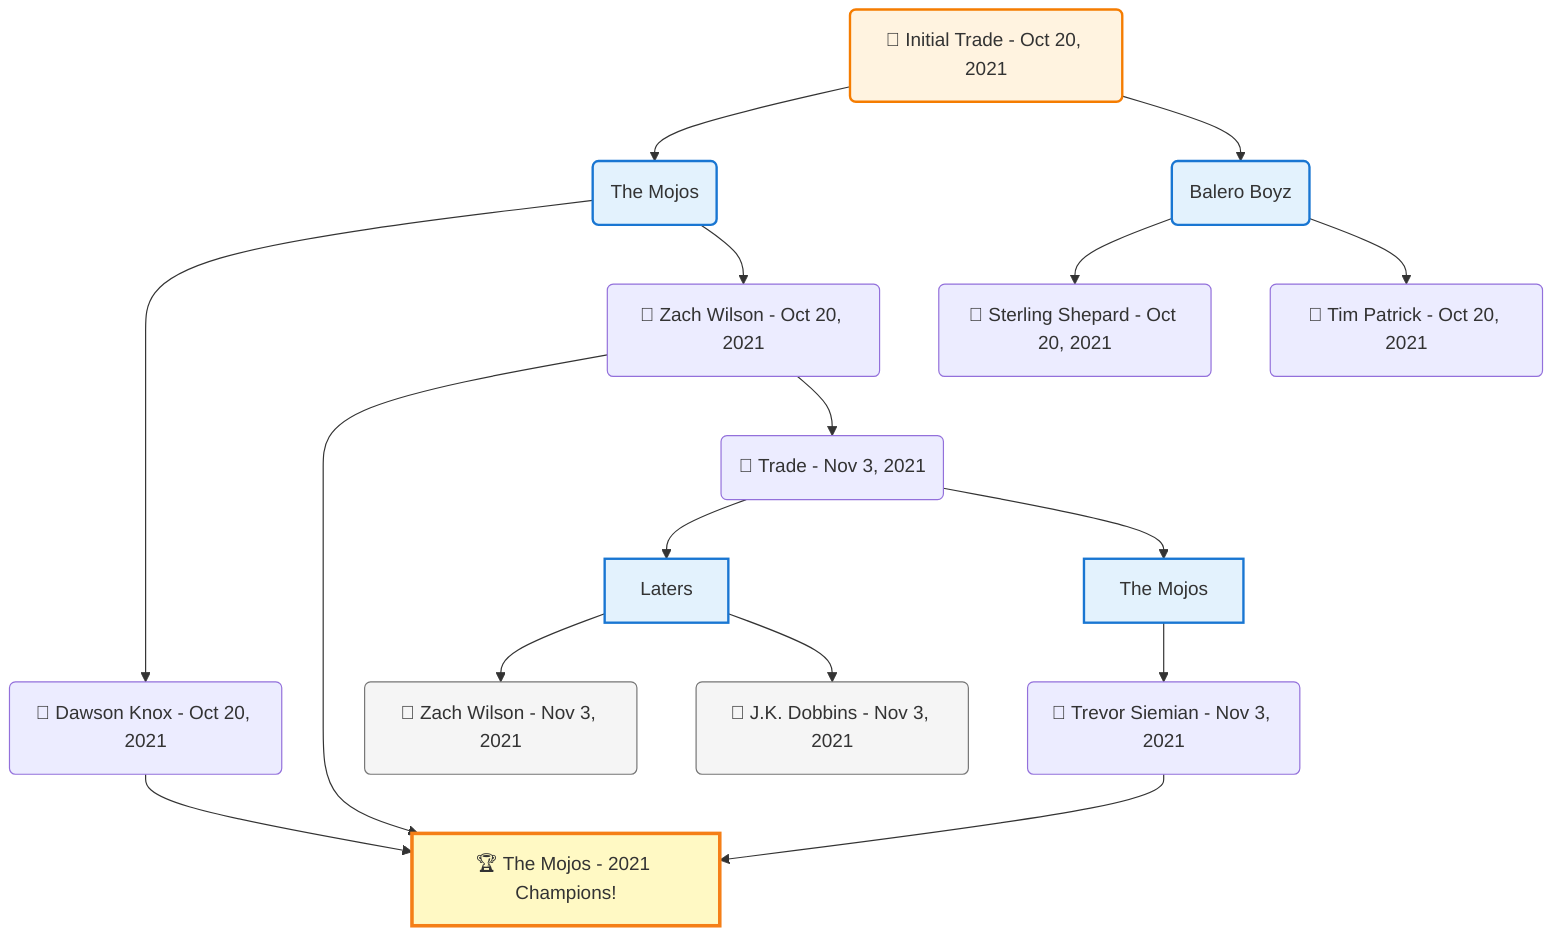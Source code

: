 flowchart TD

    TRADE_MAIN("🔄 Initial Trade - Oct 20, 2021")
    TEAM_1("The Mojos")
    TEAM_2("Balero Boyz")
    NODE_cc5c2f75-ece0-4cb5-a7bb-41919b865434("🔄 Dawson Knox - Oct 20, 2021")
    CHAMP_bbe2d0ad-54cf-4c22-be82-b2a5f262a157_2021["🏆 The Mojos - 2021 Champions!"]
    NODE_fcb752ba-2575-43ff-b2dc-ca8d8f7af233("🔄 Zach Wilson - Oct 20, 2021")
    TRADE_814078af-0aa6-40ad-ac68-c7b1c1929d82_3("🔄 Trade - Nov 3, 2021")
    TEAM_825928a9-7194-43aa-b7ae-fc78c2510b16_4["Laters"]
    NODE_15cf19b1-693a-43f6-b98a-478b3c7cd06b("🔄 Zach Wilson - Nov 3, 2021")
    NODE_f846e29c-0725-4ed1-a877-950b3efe9b6d("🔄 J.K. Dobbins - Nov 3, 2021")
    TEAM_bbe2d0ad-54cf-4c22-be82-b2a5f262a157_5["The Mojos"]
    NODE_2c25df32-3eb2-46f1-9ce5-0d5c3c429f05("🔄 Trevor Siemian - Nov 3, 2021")
    NODE_22f11b84-8760-42a1-8f73-e2f3b4a6c6bd("🔄 Sterling Shepard - Oct 20, 2021")
    NODE_4aa3b63c-0768-477f-9354-e7fc7a7c4a9e("🔄 Tim Patrick - Oct 20, 2021")

    TRADE_MAIN --> TEAM_1
    TRADE_MAIN --> TEAM_2
    TEAM_1 --> NODE_cc5c2f75-ece0-4cb5-a7bb-41919b865434
    NODE_cc5c2f75-ece0-4cb5-a7bb-41919b865434 --> CHAMP_bbe2d0ad-54cf-4c22-be82-b2a5f262a157_2021
    TEAM_1 --> NODE_fcb752ba-2575-43ff-b2dc-ca8d8f7af233
    NODE_fcb752ba-2575-43ff-b2dc-ca8d8f7af233 --> CHAMP_bbe2d0ad-54cf-4c22-be82-b2a5f262a157_2021
    NODE_fcb752ba-2575-43ff-b2dc-ca8d8f7af233 --> TRADE_814078af-0aa6-40ad-ac68-c7b1c1929d82_3
    TRADE_814078af-0aa6-40ad-ac68-c7b1c1929d82_3 --> TEAM_825928a9-7194-43aa-b7ae-fc78c2510b16_4
    TEAM_825928a9-7194-43aa-b7ae-fc78c2510b16_4 --> NODE_15cf19b1-693a-43f6-b98a-478b3c7cd06b
    TEAM_825928a9-7194-43aa-b7ae-fc78c2510b16_4 --> NODE_f846e29c-0725-4ed1-a877-950b3efe9b6d
    TRADE_814078af-0aa6-40ad-ac68-c7b1c1929d82_3 --> TEAM_bbe2d0ad-54cf-4c22-be82-b2a5f262a157_5
    TEAM_bbe2d0ad-54cf-4c22-be82-b2a5f262a157_5 --> NODE_2c25df32-3eb2-46f1-9ce5-0d5c3c429f05
    NODE_2c25df32-3eb2-46f1-9ce5-0d5c3c429f05 --> CHAMP_bbe2d0ad-54cf-4c22-be82-b2a5f262a157_2021
    TEAM_2 --> NODE_22f11b84-8760-42a1-8f73-e2f3b4a6c6bd
    TEAM_2 --> NODE_4aa3b63c-0768-477f-9354-e7fc7a7c4a9e

    %% Node styling
    classDef teamNode fill:#e3f2fd,stroke:#1976d2,stroke-width:2px
    classDef tradeNode fill:#fff3e0,stroke:#f57c00,stroke-width:2px
    classDef playerNode fill:#f3e5f5,stroke:#7b1fa2,stroke-width:1px
    classDef nonRootPlayerNode fill:#f5f5f5,stroke:#757575,stroke-width:1px
    classDef endNode fill:#ffebee,stroke:#c62828,stroke-width:2px
    classDef waiverNode fill:#e8f5e8,stroke:#388e3c,stroke-width:2px
    classDef championshipNode fill:#fff9c4,stroke:#f57f17,stroke-width:3px

    class TEAM_1,TEAM_2,TEAM_825928a9-7194-43aa-b7ae-fc78c2510b16_4,TEAM_bbe2d0ad-54cf-4c22-be82-b2a5f262a157_5 teamNode
    class CHAMP_bbe2d0ad-54cf-4c22-be82-b2a5f262a157_2021 championshipNode
    class NODE_15cf19b1-693a-43f6-b98a-478b3c7cd06b,NODE_f846e29c-0725-4ed1-a877-950b3efe9b6d nonRootPlayerNode
    class TRADE_MAIN tradeNode